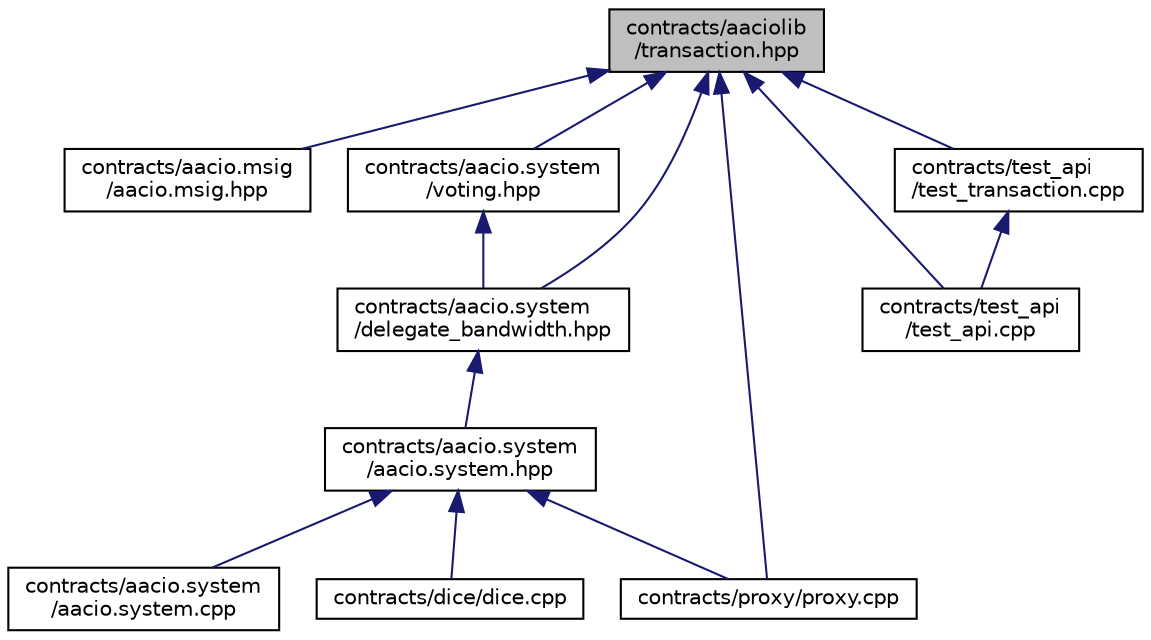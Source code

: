 digraph "contracts/aaciolib/transaction.hpp"
{
  edge [fontname="Helvetica",fontsize="10",labelfontname="Helvetica",labelfontsize="10"];
  node [fontname="Helvetica",fontsize="10",shape=record];
  Node74 [label="contracts/aaciolib\l/transaction.hpp",height=0.2,width=0.4,color="black", fillcolor="grey75", style="filled", fontcolor="black"];
  Node74 -> Node75 [dir="back",color="midnightblue",fontsize="10",style="solid",fontname="Helvetica"];
  Node75 [label="contracts/aacio.msig\l/aacio.msig.hpp",height=0.2,width=0.4,color="black", fillcolor="white", style="filled",URL="$aacio_8msig_8hpp_source.html"];
  Node74 -> Node76 [dir="back",color="midnightblue",fontsize="10",style="solid",fontname="Helvetica"];
  Node76 [label="contracts/aacio.system\l/voting.hpp",height=0.2,width=0.4,color="black", fillcolor="white", style="filled",URL="$voting_8hpp.html"];
  Node76 -> Node77 [dir="back",color="midnightblue",fontsize="10",style="solid",fontname="Helvetica"];
  Node77 [label="contracts/aacio.system\l/delegate_bandwidth.hpp",height=0.2,width=0.4,color="black", fillcolor="white", style="filled",URL="$delegate__bandwidth_8hpp.html"];
  Node77 -> Node78 [dir="back",color="midnightblue",fontsize="10",style="solid",fontname="Helvetica"];
  Node78 [label="contracts/aacio.system\l/aacio.system.hpp",height=0.2,width=0.4,color="black", fillcolor="white", style="filled",URL="$aacio_8system_8hpp.html"];
  Node78 -> Node79 [dir="back",color="midnightblue",fontsize="10",style="solid",fontname="Helvetica"];
  Node79 [label="contracts/aacio.system\l/aacio.system.cpp",height=0.2,width=0.4,color="black", fillcolor="white", style="filled",URL="$aacio_8system_8cpp.html"];
  Node78 -> Node80 [dir="back",color="midnightblue",fontsize="10",style="solid",fontname="Helvetica"];
  Node80 [label="contracts/dice/dice.cpp",height=0.2,width=0.4,color="black", fillcolor="white", style="filled",URL="$dice_8cpp.html"];
  Node78 -> Node81 [dir="back",color="midnightblue",fontsize="10",style="solid",fontname="Helvetica"];
  Node81 [label="contracts/proxy/proxy.cpp",height=0.2,width=0.4,color="black", fillcolor="white", style="filled",URL="$proxy_8cpp.html"];
  Node74 -> Node77 [dir="back",color="midnightblue",fontsize="10",style="solid",fontname="Helvetica"];
  Node74 -> Node81 [dir="back",color="midnightblue",fontsize="10",style="solid",fontname="Helvetica"];
  Node74 -> Node82 [dir="back",color="midnightblue",fontsize="10",style="solid",fontname="Helvetica"];
  Node82 [label="contracts/test_api\l/test_api.cpp",height=0.2,width=0.4,color="black", fillcolor="white", style="filled",URL="$test__api_8cpp.html"];
  Node74 -> Node83 [dir="back",color="midnightblue",fontsize="10",style="solid",fontname="Helvetica"];
  Node83 [label="contracts/test_api\l/test_transaction.cpp",height=0.2,width=0.4,color="black", fillcolor="white", style="filled",URL="$test__transaction_8cpp.html"];
  Node83 -> Node82 [dir="back",color="midnightblue",fontsize="10",style="solid",fontname="Helvetica"];
}

